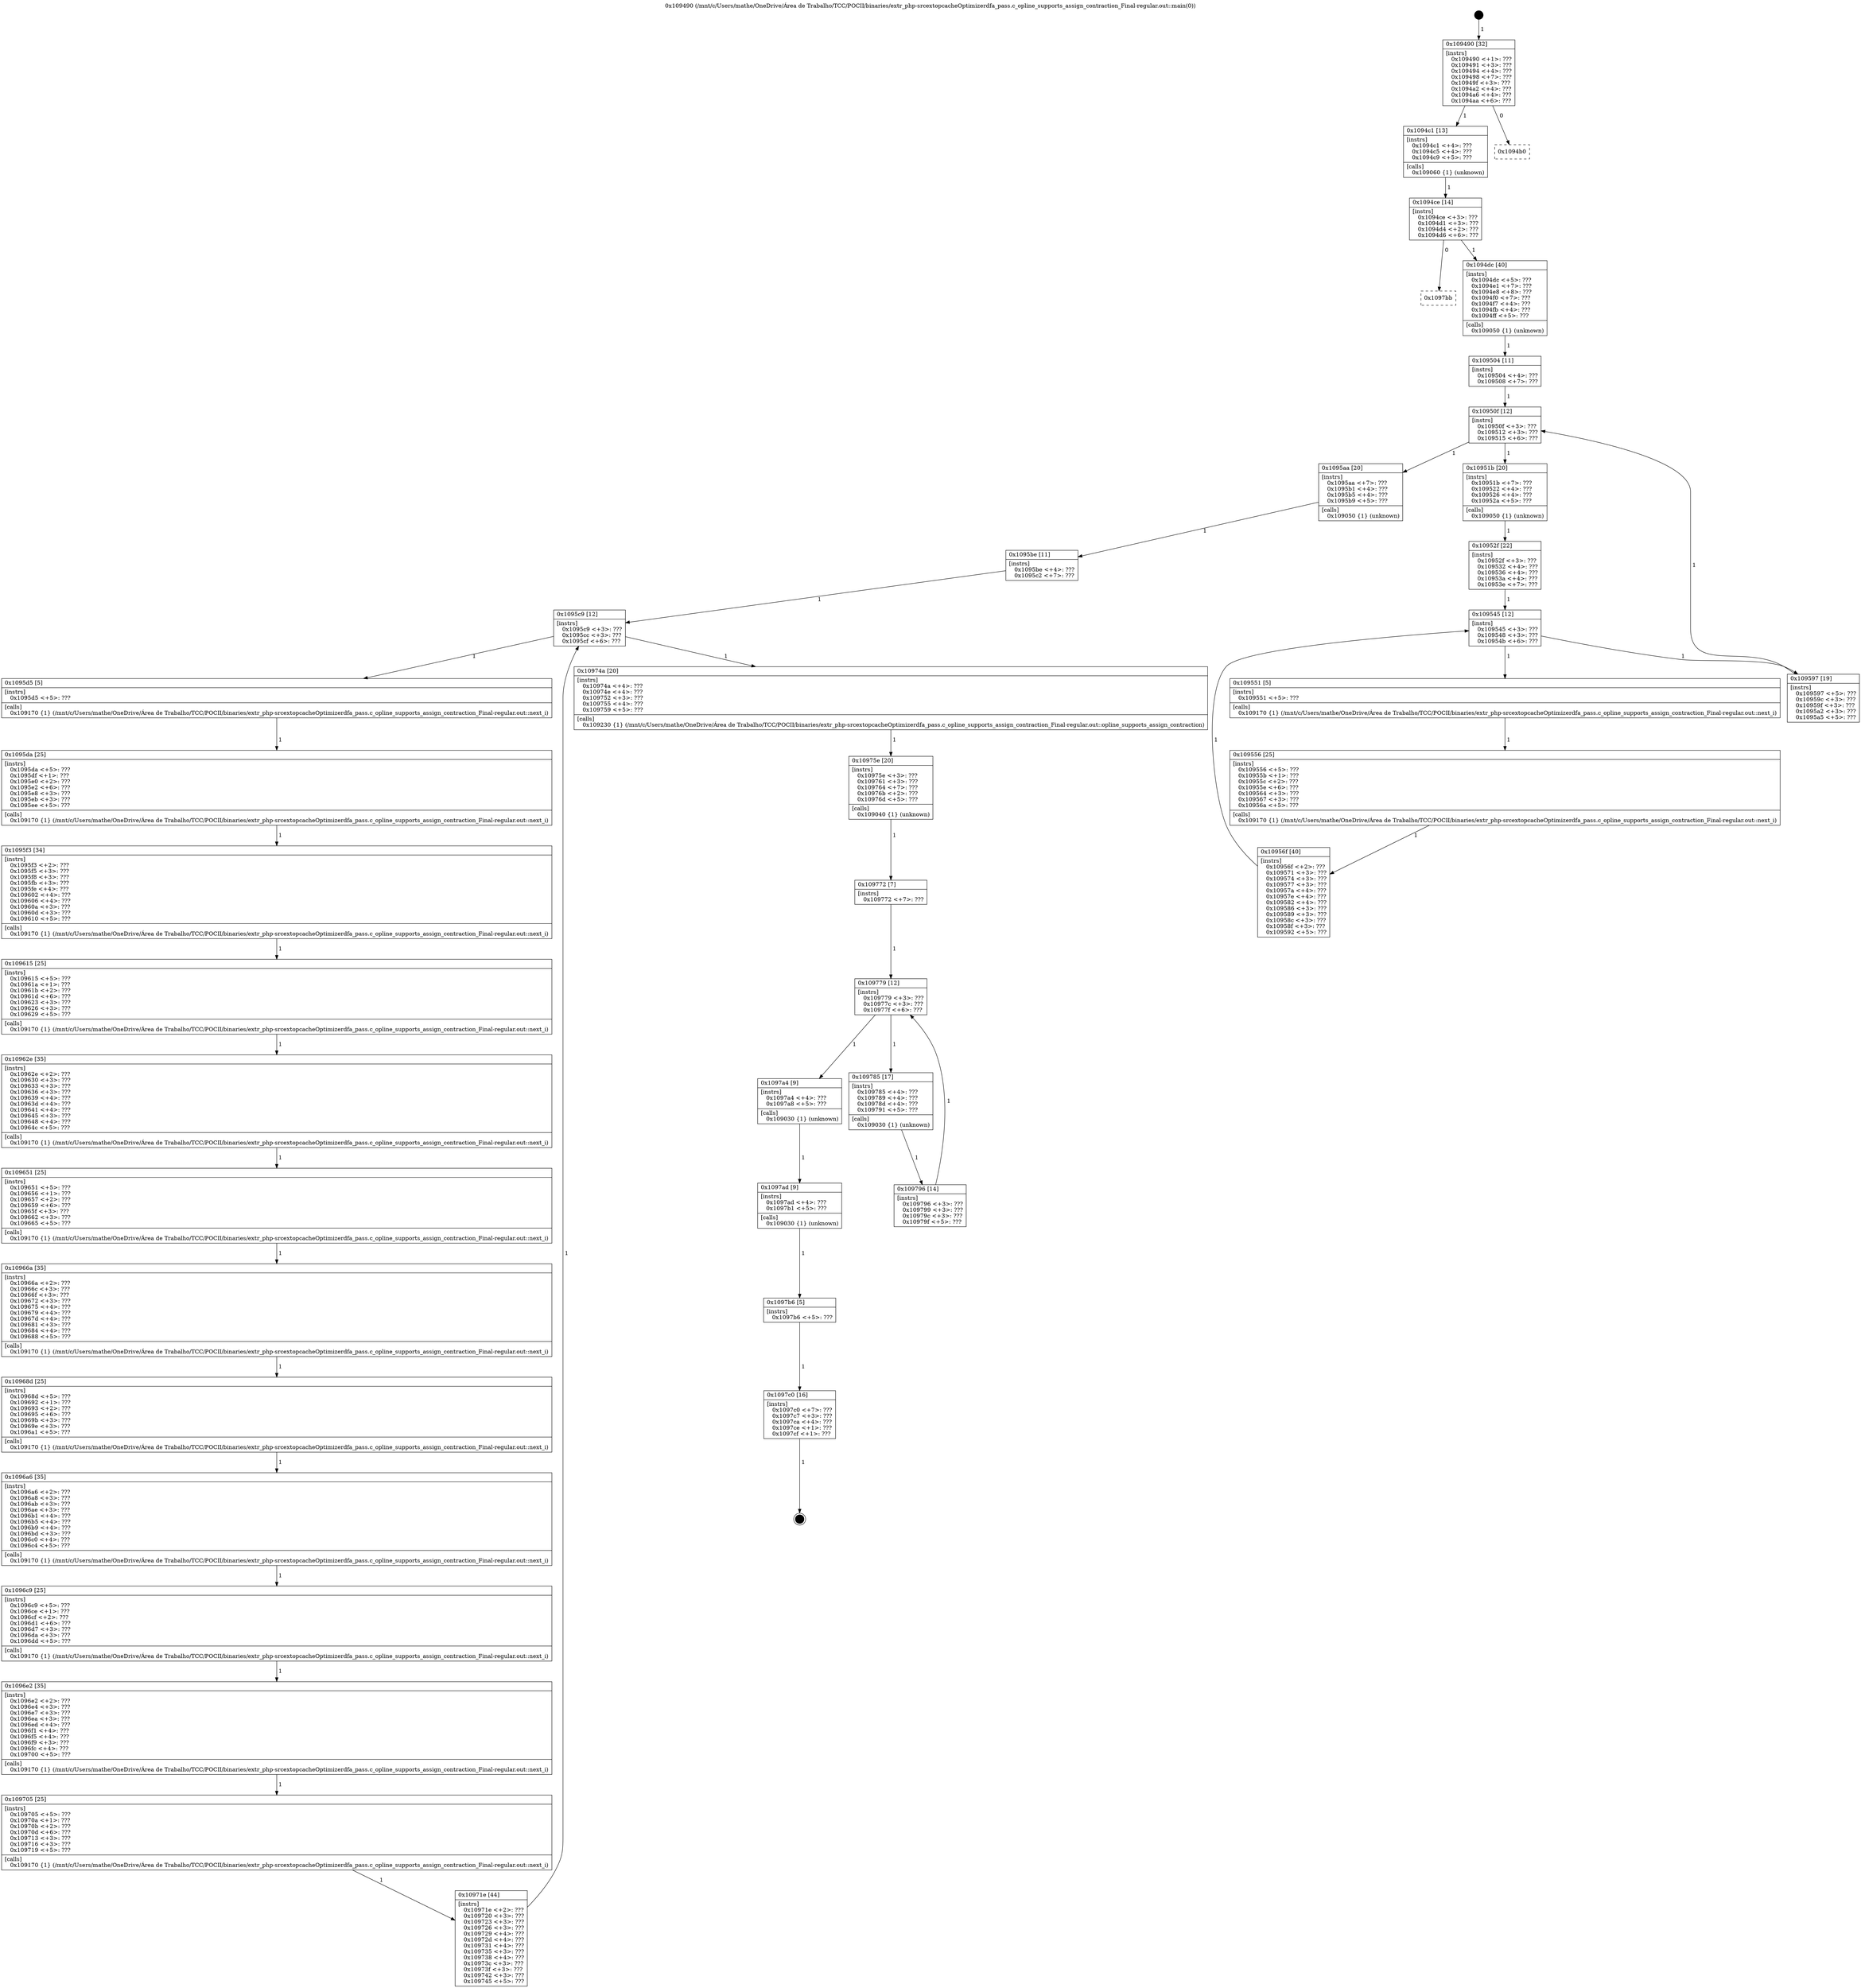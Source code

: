 digraph "0x109490" {
  label = "0x109490 (/mnt/c/Users/mathe/OneDrive/Área de Trabalho/TCC/POCII/binaries/extr_php-srcextopcacheOptimizerdfa_pass.c_opline_supports_assign_contraction_Final-regular.out::main(0))"
  labelloc = "t"
  node[shape=record]

  Entry [label="",width=0.3,height=0.3,shape=circle,fillcolor=black,style=filled]
  "0x109490" [label="{
     0x109490 [32]\l
     | [instrs]\l
     &nbsp;&nbsp;0x109490 \<+1\>: ???\l
     &nbsp;&nbsp;0x109491 \<+3\>: ???\l
     &nbsp;&nbsp;0x109494 \<+4\>: ???\l
     &nbsp;&nbsp;0x109498 \<+7\>: ???\l
     &nbsp;&nbsp;0x10949f \<+3\>: ???\l
     &nbsp;&nbsp;0x1094a2 \<+4\>: ???\l
     &nbsp;&nbsp;0x1094a6 \<+4\>: ???\l
     &nbsp;&nbsp;0x1094aa \<+6\>: ???\l
  }"]
  "0x1094c1" [label="{
     0x1094c1 [13]\l
     | [instrs]\l
     &nbsp;&nbsp;0x1094c1 \<+4\>: ???\l
     &nbsp;&nbsp;0x1094c5 \<+4\>: ???\l
     &nbsp;&nbsp;0x1094c9 \<+5\>: ???\l
     | [calls]\l
     &nbsp;&nbsp;0x109060 \{1\} (unknown)\l
  }"]
  "0x1094b0" [label="{
     0x1094b0\l
  }", style=dashed]
  "0x1094ce" [label="{
     0x1094ce [14]\l
     | [instrs]\l
     &nbsp;&nbsp;0x1094ce \<+3\>: ???\l
     &nbsp;&nbsp;0x1094d1 \<+3\>: ???\l
     &nbsp;&nbsp;0x1094d4 \<+2\>: ???\l
     &nbsp;&nbsp;0x1094d6 \<+6\>: ???\l
  }"]
  "0x1097bb" [label="{
     0x1097bb\l
  }", style=dashed]
  "0x1094dc" [label="{
     0x1094dc [40]\l
     | [instrs]\l
     &nbsp;&nbsp;0x1094dc \<+5\>: ???\l
     &nbsp;&nbsp;0x1094e1 \<+7\>: ???\l
     &nbsp;&nbsp;0x1094e8 \<+8\>: ???\l
     &nbsp;&nbsp;0x1094f0 \<+7\>: ???\l
     &nbsp;&nbsp;0x1094f7 \<+4\>: ???\l
     &nbsp;&nbsp;0x1094fb \<+4\>: ???\l
     &nbsp;&nbsp;0x1094ff \<+5\>: ???\l
     | [calls]\l
     &nbsp;&nbsp;0x109050 \{1\} (unknown)\l
  }"]
  Exit [label="",width=0.3,height=0.3,shape=circle,fillcolor=black,style=filled,peripheries=2]
  "0x10950f" [label="{
     0x10950f [12]\l
     | [instrs]\l
     &nbsp;&nbsp;0x10950f \<+3\>: ???\l
     &nbsp;&nbsp;0x109512 \<+3\>: ???\l
     &nbsp;&nbsp;0x109515 \<+6\>: ???\l
  }"]
  "0x1095aa" [label="{
     0x1095aa [20]\l
     | [instrs]\l
     &nbsp;&nbsp;0x1095aa \<+7\>: ???\l
     &nbsp;&nbsp;0x1095b1 \<+4\>: ???\l
     &nbsp;&nbsp;0x1095b5 \<+4\>: ???\l
     &nbsp;&nbsp;0x1095b9 \<+5\>: ???\l
     | [calls]\l
     &nbsp;&nbsp;0x109050 \{1\} (unknown)\l
  }"]
  "0x10951b" [label="{
     0x10951b [20]\l
     | [instrs]\l
     &nbsp;&nbsp;0x10951b \<+7\>: ???\l
     &nbsp;&nbsp;0x109522 \<+4\>: ???\l
     &nbsp;&nbsp;0x109526 \<+4\>: ???\l
     &nbsp;&nbsp;0x10952a \<+5\>: ???\l
     | [calls]\l
     &nbsp;&nbsp;0x109050 \{1\} (unknown)\l
  }"]
  "0x109545" [label="{
     0x109545 [12]\l
     | [instrs]\l
     &nbsp;&nbsp;0x109545 \<+3\>: ???\l
     &nbsp;&nbsp;0x109548 \<+3\>: ???\l
     &nbsp;&nbsp;0x10954b \<+6\>: ???\l
  }"]
  "0x109597" [label="{
     0x109597 [19]\l
     | [instrs]\l
     &nbsp;&nbsp;0x109597 \<+5\>: ???\l
     &nbsp;&nbsp;0x10959c \<+3\>: ???\l
     &nbsp;&nbsp;0x10959f \<+3\>: ???\l
     &nbsp;&nbsp;0x1095a2 \<+3\>: ???\l
     &nbsp;&nbsp;0x1095a5 \<+5\>: ???\l
  }"]
  "0x109551" [label="{
     0x109551 [5]\l
     | [instrs]\l
     &nbsp;&nbsp;0x109551 \<+5\>: ???\l
     | [calls]\l
     &nbsp;&nbsp;0x109170 \{1\} (/mnt/c/Users/mathe/OneDrive/Área de Trabalho/TCC/POCII/binaries/extr_php-srcextopcacheOptimizerdfa_pass.c_opline_supports_assign_contraction_Final-regular.out::next_i)\l
  }"]
  "0x109556" [label="{
     0x109556 [25]\l
     | [instrs]\l
     &nbsp;&nbsp;0x109556 \<+5\>: ???\l
     &nbsp;&nbsp;0x10955b \<+1\>: ???\l
     &nbsp;&nbsp;0x10955c \<+2\>: ???\l
     &nbsp;&nbsp;0x10955e \<+6\>: ???\l
     &nbsp;&nbsp;0x109564 \<+3\>: ???\l
     &nbsp;&nbsp;0x109567 \<+3\>: ???\l
     &nbsp;&nbsp;0x10956a \<+5\>: ???\l
     | [calls]\l
     &nbsp;&nbsp;0x109170 \{1\} (/mnt/c/Users/mathe/OneDrive/Área de Trabalho/TCC/POCII/binaries/extr_php-srcextopcacheOptimizerdfa_pass.c_opline_supports_assign_contraction_Final-regular.out::next_i)\l
  }"]
  "0x10956f" [label="{
     0x10956f [40]\l
     | [instrs]\l
     &nbsp;&nbsp;0x10956f \<+2\>: ???\l
     &nbsp;&nbsp;0x109571 \<+3\>: ???\l
     &nbsp;&nbsp;0x109574 \<+3\>: ???\l
     &nbsp;&nbsp;0x109577 \<+3\>: ???\l
     &nbsp;&nbsp;0x10957a \<+4\>: ???\l
     &nbsp;&nbsp;0x10957e \<+4\>: ???\l
     &nbsp;&nbsp;0x109582 \<+4\>: ???\l
     &nbsp;&nbsp;0x109586 \<+3\>: ???\l
     &nbsp;&nbsp;0x109589 \<+3\>: ???\l
     &nbsp;&nbsp;0x10958c \<+3\>: ???\l
     &nbsp;&nbsp;0x10958f \<+3\>: ???\l
     &nbsp;&nbsp;0x109592 \<+5\>: ???\l
  }"]
  "0x10952f" [label="{
     0x10952f [22]\l
     | [instrs]\l
     &nbsp;&nbsp;0x10952f \<+3\>: ???\l
     &nbsp;&nbsp;0x109532 \<+4\>: ???\l
     &nbsp;&nbsp;0x109536 \<+4\>: ???\l
     &nbsp;&nbsp;0x10953a \<+4\>: ???\l
     &nbsp;&nbsp;0x10953e \<+7\>: ???\l
  }"]
  "0x1097c0" [label="{
     0x1097c0 [16]\l
     | [instrs]\l
     &nbsp;&nbsp;0x1097c0 \<+7\>: ???\l
     &nbsp;&nbsp;0x1097c7 \<+3\>: ???\l
     &nbsp;&nbsp;0x1097ca \<+4\>: ???\l
     &nbsp;&nbsp;0x1097ce \<+1\>: ???\l
     &nbsp;&nbsp;0x1097cf \<+1\>: ???\l
  }"]
  "0x109504" [label="{
     0x109504 [11]\l
     | [instrs]\l
     &nbsp;&nbsp;0x109504 \<+4\>: ???\l
     &nbsp;&nbsp;0x109508 \<+7\>: ???\l
  }"]
  "0x1095c9" [label="{
     0x1095c9 [12]\l
     | [instrs]\l
     &nbsp;&nbsp;0x1095c9 \<+3\>: ???\l
     &nbsp;&nbsp;0x1095cc \<+3\>: ???\l
     &nbsp;&nbsp;0x1095cf \<+6\>: ???\l
  }"]
  "0x10974a" [label="{
     0x10974a [20]\l
     | [instrs]\l
     &nbsp;&nbsp;0x10974a \<+4\>: ???\l
     &nbsp;&nbsp;0x10974e \<+4\>: ???\l
     &nbsp;&nbsp;0x109752 \<+3\>: ???\l
     &nbsp;&nbsp;0x109755 \<+4\>: ???\l
     &nbsp;&nbsp;0x109759 \<+5\>: ???\l
     | [calls]\l
     &nbsp;&nbsp;0x109230 \{1\} (/mnt/c/Users/mathe/OneDrive/Área de Trabalho/TCC/POCII/binaries/extr_php-srcextopcacheOptimizerdfa_pass.c_opline_supports_assign_contraction_Final-regular.out::opline_supports_assign_contraction)\l
  }"]
  "0x1095d5" [label="{
     0x1095d5 [5]\l
     | [instrs]\l
     &nbsp;&nbsp;0x1095d5 \<+5\>: ???\l
     | [calls]\l
     &nbsp;&nbsp;0x109170 \{1\} (/mnt/c/Users/mathe/OneDrive/Área de Trabalho/TCC/POCII/binaries/extr_php-srcextopcacheOptimizerdfa_pass.c_opline_supports_assign_contraction_Final-regular.out::next_i)\l
  }"]
  "0x1095da" [label="{
     0x1095da [25]\l
     | [instrs]\l
     &nbsp;&nbsp;0x1095da \<+5\>: ???\l
     &nbsp;&nbsp;0x1095df \<+1\>: ???\l
     &nbsp;&nbsp;0x1095e0 \<+2\>: ???\l
     &nbsp;&nbsp;0x1095e2 \<+6\>: ???\l
     &nbsp;&nbsp;0x1095e8 \<+3\>: ???\l
     &nbsp;&nbsp;0x1095eb \<+3\>: ???\l
     &nbsp;&nbsp;0x1095ee \<+5\>: ???\l
     | [calls]\l
     &nbsp;&nbsp;0x109170 \{1\} (/mnt/c/Users/mathe/OneDrive/Área de Trabalho/TCC/POCII/binaries/extr_php-srcextopcacheOptimizerdfa_pass.c_opline_supports_assign_contraction_Final-regular.out::next_i)\l
  }"]
  "0x1095f3" [label="{
     0x1095f3 [34]\l
     | [instrs]\l
     &nbsp;&nbsp;0x1095f3 \<+2\>: ???\l
     &nbsp;&nbsp;0x1095f5 \<+3\>: ???\l
     &nbsp;&nbsp;0x1095f8 \<+3\>: ???\l
     &nbsp;&nbsp;0x1095fb \<+3\>: ???\l
     &nbsp;&nbsp;0x1095fe \<+4\>: ???\l
     &nbsp;&nbsp;0x109602 \<+4\>: ???\l
     &nbsp;&nbsp;0x109606 \<+4\>: ???\l
     &nbsp;&nbsp;0x10960a \<+3\>: ???\l
     &nbsp;&nbsp;0x10960d \<+3\>: ???\l
     &nbsp;&nbsp;0x109610 \<+5\>: ???\l
     | [calls]\l
     &nbsp;&nbsp;0x109170 \{1\} (/mnt/c/Users/mathe/OneDrive/Área de Trabalho/TCC/POCII/binaries/extr_php-srcextopcacheOptimizerdfa_pass.c_opline_supports_assign_contraction_Final-regular.out::next_i)\l
  }"]
  "0x109615" [label="{
     0x109615 [25]\l
     | [instrs]\l
     &nbsp;&nbsp;0x109615 \<+5\>: ???\l
     &nbsp;&nbsp;0x10961a \<+1\>: ???\l
     &nbsp;&nbsp;0x10961b \<+2\>: ???\l
     &nbsp;&nbsp;0x10961d \<+6\>: ???\l
     &nbsp;&nbsp;0x109623 \<+3\>: ???\l
     &nbsp;&nbsp;0x109626 \<+3\>: ???\l
     &nbsp;&nbsp;0x109629 \<+5\>: ???\l
     | [calls]\l
     &nbsp;&nbsp;0x109170 \{1\} (/mnt/c/Users/mathe/OneDrive/Área de Trabalho/TCC/POCII/binaries/extr_php-srcextopcacheOptimizerdfa_pass.c_opline_supports_assign_contraction_Final-regular.out::next_i)\l
  }"]
  "0x10962e" [label="{
     0x10962e [35]\l
     | [instrs]\l
     &nbsp;&nbsp;0x10962e \<+2\>: ???\l
     &nbsp;&nbsp;0x109630 \<+3\>: ???\l
     &nbsp;&nbsp;0x109633 \<+3\>: ???\l
     &nbsp;&nbsp;0x109636 \<+3\>: ???\l
     &nbsp;&nbsp;0x109639 \<+4\>: ???\l
     &nbsp;&nbsp;0x10963d \<+4\>: ???\l
     &nbsp;&nbsp;0x109641 \<+4\>: ???\l
     &nbsp;&nbsp;0x109645 \<+3\>: ???\l
     &nbsp;&nbsp;0x109648 \<+4\>: ???\l
     &nbsp;&nbsp;0x10964c \<+5\>: ???\l
     | [calls]\l
     &nbsp;&nbsp;0x109170 \{1\} (/mnt/c/Users/mathe/OneDrive/Área de Trabalho/TCC/POCII/binaries/extr_php-srcextopcacheOptimizerdfa_pass.c_opline_supports_assign_contraction_Final-regular.out::next_i)\l
  }"]
  "0x109651" [label="{
     0x109651 [25]\l
     | [instrs]\l
     &nbsp;&nbsp;0x109651 \<+5\>: ???\l
     &nbsp;&nbsp;0x109656 \<+1\>: ???\l
     &nbsp;&nbsp;0x109657 \<+2\>: ???\l
     &nbsp;&nbsp;0x109659 \<+6\>: ???\l
     &nbsp;&nbsp;0x10965f \<+3\>: ???\l
     &nbsp;&nbsp;0x109662 \<+3\>: ???\l
     &nbsp;&nbsp;0x109665 \<+5\>: ???\l
     | [calls]\l
     &nbsp;&nbsp;0x109170 \{1\} (/mnt/c/Users/mathe/OneDrive/Área de Trabalho/TCC/POCII/binaries/extr_php-srcextopcacheOptimizerdfa_pass.c_opline_supports_assign_contraction_Final-regular.out::next_i)\l
  }"]
  "0x10966a" [label="{
     0x10966a [35]\l
     | [instrs]\l
     &nbsp;&nbsp;0x10966a \<+2\>: ???\l
     &nbsp;&nbsp;0x10966c \<+3\>: ???\l
     &nbsp;&nbsp;0x10966f \<+3\>: ???\l
     &nbsp;&nbsp;0x109672 \<+3\>: ???\l
     &nbsp;&nbsp;0x109675 \<+4\>: ???\l
     &nbsp;&nbsp;0x109679 \<+4\>: ???\l
     &nbsp;&nbsp;0x10967d \<+4\>: ???\l
     &nbsp;&nbsp;0x109681 \<+3\>: ???\l
     &nbsp;&nbsp;0x109684 \<+4\>: ???\l
     &nbsp;&nbsp;0x109688 \<+5\>: ???\l
     | [calls]\l
     &nbsp;&nbsp;0x109170 \{1\} (/mnt/c/Users/mathe/OneDrive/Área de Trabalho/TCC/POCII/binaries/extr_php-srcextopcacheOptimizerdfa_pass.c_opline_supports_assign_contraction_Final-regular.out::next_i)\l
  }"]
  "0x10968d" [label="{
     0x10968d [25]\l
     | [instrs]\l
     &nbsp;&nbsp;0x10968d \<+5\>: ???\l
     &nbsp;&nbsp;0x109692 \<+1\>: ???\l
     &nbsp;&nbsp;0x109693 \<+2\>: ???\l
     &nbsp;&nbsp;0x109695 \<+6\>: ???\l
     &nbsp;&nbsp;0x10969b \<+3\>: ???\l
     &nbsp;&nbsp;0x10969e \<+3\>: ???\l
     &nbsp;&nbsp;0x1096a1 \<+5\>: ???\l
     | [calls]\l
     &nbsp;&nbsp;0x109170 \{1\} (/mnt/c/Users/mathe/OneDrive/Área de Trabalho/TCC/POCII/binaries/extr_php-srcextopcacheOptimizerdfa_pass.c_opline_supports_assign_contraction_Final-regular.out::next_i)\l
  }"]
  "0x1096a6" [label="{
     0x1096a6 [35]\l
     | [instrs]\l
     &nbsp;&nbsp;0x1096a6 \<+2\>: ???\l
     &nbsp;&nbsp;0x1096a8 \<+3\>: ???\l
     &nbsp;&nbsp;0x1096ab \<+3\>: ???\l
     &nbsp;&nbsp;0x1096ae \<+3\>: ???\l
     &nbsp;&nbsp;0x1096b1 \<+4\>: ???\l
     &nbsp;&nbsp;0x1096b5 \<+4\>: ???\l
     &nbsp;&nbsp;0x1096b9 \<+4\>: ???\l
     &nbsp;&nbsp;0x1096bd \<+3\>: ???\l
     &nbsp;&nbsp;0x1096c0 \<+4\>: ???\l
     &nbsp;&nbsp;0x1096c4 \<+5\>: ???\l
     | [calls]\l
     &nbsp;&nbsp;0x109170 \{1\} (/mnt/c/Users/mathe/OneDrive/Área de Trabalho/TCC/POCII/binaries/extr_php-srcextopcacheOptimizerdfa_pass.c_opline_supports_assign_contraction_Final-regular.out::next_i)\l
  }"]
  "0x1096c9" [label="{
     0x1096c9 [25]\l
     | [instrs]\l
     &nbsp;&nbsp;0x1096c9 \<+5\>: ???\l
     &nbsp;&nbsp;0x1096ce \<+1\>: ???\l
     &nbsp;&nbsp;0x1096cf \<+2\>: ???\l
     &nbsp;&nbsp;0x1096d1 \<+6\>: ???\l
     &nbsp;&nbsp;0x1096d7 \<+3\>: ???\l
     &nbsp;&nbsp;0x1096da \<+3\>: ???\l
     &nbsp;&nbsp;0x1096dd \<+5\>: ???\l
     | [calls]\l
     &nbsp;&nbsp;0x109170 \{1\} (/mnt/c/Users/mathe/OneDrive/Área de Trabalho/TCC/POCII/binaries/extr_php-srcextopcacheOptimizerdfa_pass.c_opline_supports_assign_contraction_Final-regular.out::next_i)\l
  }"]
  "0x1096e2" [label="{
     0x1096e2 [35]\l
     | [instrs]\l
     &nbsp;&nbsp;0x1096e2 \<+2\>: ???\l
     &nbsp;&nbsp;0x1096e4 \<+3\>: ???\l
     &nbsp;&nbsp;0x1096e7 \<+3\>: ???\l
     &nbsp;&nbsp;0x1096ea \<+3\>: ???\l
     &nbsp;&nbsp;0x1096ed \<+4\>: ???\l
     &nbsp;&nbsp;0x1096f1 \<+4\>: ???\l
     &nbsp;&nbsp;0x1096f5 \<+4\>: ???\l
     &nbsp;&nbsp;0x1096f9 \<+3\>: ???\l
     &nbsp;&nbsp;0x1096fc \<+4\>: ???\l
     &nbsp;&nbsp;0x109700 \<+5\>: ???\l
     | [calls]\l
     &nbsp;&nbsp;0x109170 \{1\} (/mnt/c/Users/mathe/OneDrive/Área de Trabalho/TCC/POCII/binaries/extr_php-srcextopcacheOptimizerdfa_pass.c_opline_supports_assign_contraction_Final-regular.out::next_i)\l
  }"]
  "0x109705" [label="{
     0x109705 [25]\l
     | [instrs]\l
     &nbsp;&nbsp;0x109705 \<+5\>: ???\l
     &nbsp;&nbsp;0x10970a \<+1\>: ???\l
     &nbsp;&nbsp;0x10970b \<+2\>: ???\l
     &nbsp;&nbsp;0x10970d \<+6\>: ???\l
     &nbsp;&nbsp;0x109713 \<+3\>: ???\l
     &nbsp;&nbsp;0x109716 \<+3\>: ???\l
     &nbsp;&nbsp;0x109719 \<+5\>: ???\l
     | [calls]\l
     &nbsp;&nbsp;0x109170 \{1\} (/mnt/c/Users/mathe/OneDrive/Área de Trabalho/TCC/POCII/binaries/extr_php-srcextopcacheOptimizerdfa_pass.c_opline_supports_assign_contraction_Final-regular.out::next_i)\l
  }"]
  "0x10971e" [label="{
     0x10971e [44]\l
     | [instrs]\l
     &nbsp;&nbsp;0x10971e \<+2\>: ???\l
     &nbsp;&nbsp;0x109720 \<+3\>: ???\l
     &nbsp;&nbsp;0x109723 \<+3\>: ???\l
     &nbsp;&nbsp;0x109726 \<+3\>: ???\l
     &nbsp;&nbsp;0x109729 \<+4\>: ???\l
     &nbsp;&nbsp;0x10972d \<+4\>: ???\l
     &nbsp;&nbsp;0x109731 \<+4\>: ???\l
     &nbsp;&nbsp;0x109735 \<+3\>: ???\l
     &nbsp;&nbsp;0x109738 \<+4\>: ???\l
     &nbsp;&nbsp;0x10973c \<+3\>: ???\l
     &nbsp;&nbsp;0x10973f \<+3\>: ???\l
     &nbsp;&nbsp;0x109742 \<+3\>: ???\l
     &nbsp;&nbsp;0x109745 \<+5\>: ???\l
  }"]
  "0x1095be" [label="{
     0x1095be [11]\l
     | [instrs]\l
     &nbsp;&nbsp;0x1095be \<+4\>: ???\l
     &nbsp;&nbsp;0x1095c2 \<+7\>: ???\l
  }"]
  "0x10975e" [label="{
     0x10975e [20]\l
     | [instrs]\l
     &nbsp;&nbsp;0x10975e \<+3\>: ???\l
     &nbsp;&nbsp;0x109761 \<+3\>: ???\l
     &nbsp;&nbsp;0x109764 \<+7\>: ???\l
     &nbsp;&nbsp;0x10976b \<+2\>: ???\l
     &nbsp;&nbsp;0x10976d \<+5\>: ???\l
     | [calls]\l
     &nbsp;&nbsp;0x109040 \{1\} (unknown)\l
  }"]
  "0x109779" [label="{
     0x109779 [12]\l
     | [instrs]\l
     &nbsp;&nbsp;0x109779 \<+3\>: ???\l
     &nbsp;&nbsp;0x10977c \<+3\>: ???\l
     &nbsp;&nbsp;0x10977f \<+6\>: ???\l
  }"]
  "0x1097a4" [label="{
     0x1097a4 [9]\l
     | [instrs]\l
     &nbsp;&nbsp;0x1097a4 \<+4\>: ???\l
     &nbsp;&nbsp;0x1097a8 \<+5\>: ???\l
     | [calls]\l
     &nbsp;&nbsp;0x109030 \{1\} (unknown)\l
  }"]
  "0x109785" [label="{
     0x109785 [17]\l
     | [instrs]\l
     &nbsp;&nbsp;0x109785 \<+4\>: ???\l
     &nbsp;&nbsp;0x109789 \<+4\>: ???\l
     &nbsp;&nbsp;0x10978d \<+4\>: ???\l
     &nbsp;&nbsp;0x109791 \<+5\>: ???\l
     | [calls]\l
     &nbsp;&nbsp;0x109030 \{1\} (unknown)\l
  }"]
  "0x109796" [label="{
     0x109796 [14]\l
     | [instrs]\l
     &nbsp;&nbsp;0x109796 \<+3\>: ???\l
     &nbsp;&nbsp;0x109799 \<+3\>: ???\l
     &nbsp;&nbsp;0x10979c \<+3\>: ???\l
     &nbsp;&nbsp;0x10979f \<+5\>: ???\l
  }"]
  "0x109772" [label="{
     0x109772 [7]\l
     | [instrs]\l
     &nbsp;&nbsp;0x109772 \<+7\>: ???\l
  }"]
  "0x1097ad" [label="{
     0x1097ad [9]\l
     | [instrs]\l
     &nbsp;&nbsp;0x1097ad \<+4\>: ???\l
     &nbsp;&nbsp;0x1097b1 \<+5\>: ???\l
     | [calls]\l
     &nbsp;&nbsp;0x109030 \{1\} (unknown)\l
  }"]
  "0x1097b6" [label="{
     0x1097b6 [5]\l
     | [instrs]\l
     &nbsp;&nbsp;0x1097b6 \<+5\>: ???\l
  }"]
  Entry -> "0x109490" [label=" 1"]
  "0x109490" -> "0x1094c1" [label=" 1"]
  "0x109490" -> "0x1094b0" [label=" 0"]
  "0x1094c1" -> "0x1094ce" [label=" 1"]
  "0x1094ce" -> "0x1097bb" [label=" 0"]
  "0x1094ce" -> "0x1094dc" [label=" 1"]
  "0x1097c0" -> Exit [label=" 1"]
  "0x1094dc" -> "0x109504" [label=" 1"]
  "0x10950f" -> "0x1095aa" [label=" 1"]
  "0x10950f" -> "0x10951b" [label=" 1"]
  "0x10951b" -> "0x10952f" [label=" 1"]
  "0x109545" -> "0x109597" [label=" 1"]
  "0x109545" -> "0x109551" [label=" 1"]
  "0x109551" -> "0x109556" [label=" 1"]
  "0x109556" -> "0x10956f" [label=" 1"]
  "0x10952f" -> "0x109545" [label=" 1"]
  "0x10956f" -> "0x109545" [label=" 1"]
  "0x1097b6" -> "0x1097c0" [label=" 1"]
  "0x109504" -> "0x10950f" [label=" 1"]
  "0x109597" -> "0x10950f" [label=" 1"]
  "0x1095aa" -> "0x1095be" [label=" 1"]
  "0x1095c9" -> "0x10974a" [label=" 1"]
  "0x1095c9" -> "0x1095d5" [label=" 1"]
  "0x1095d5" -> "0x1095da" [label=" 1"]
  "0x1095da" -> "0x1095f3" [label=" 1"]
  "0x1095f3" -> "0x109615" [label=" 1"]
  "0x109615" -> "0x10962e" [label=" 1"]
  "0x10962e" -> "0x109651" [label=" 1"]
  "0x109651" -> "0x10966a" [label=" 1"]
  "0x10966a" -> "0x10968d" [label=" 1"]
  "0x10968d" -> "0x1096a6" [label=" 1"]
  "0x1096a6" -> "0x1096c9" [label=" 1"]
  "0x1096c9" -> "0x1096e2" [label=" 1"]
  "0x1096e2" -> "0x109705" [label=" 1"]
  "0x109705" -> "0x10971e" [label=" 1"]
  "0x1095be" -> "0x1095c9" [label=" 1"]
  "0x10971e" -> "0x1095c9" [label=" 1"]
  "0x10974a" -> "0x10975e" [label=" 1"]
  "0x10975e" -> "0x109772" [label=" 1"]
  "0x109779" -> "0x1097a4" [label=" 1"]
  "0x109779" -> "0x109785" [label=" 1"]
  "0x109785" -> "0x109796" [label=" 1"]
  "0x109772" -> "0x109779" [label=" 1"]
  "0x109796" -> "0x109779" [label=" 1"]
  "0x1097a4" -> "0x1097ad" [label=" 1"]
  "0x1097ad" -> "0x1097b6" [label=" 1"]
}
